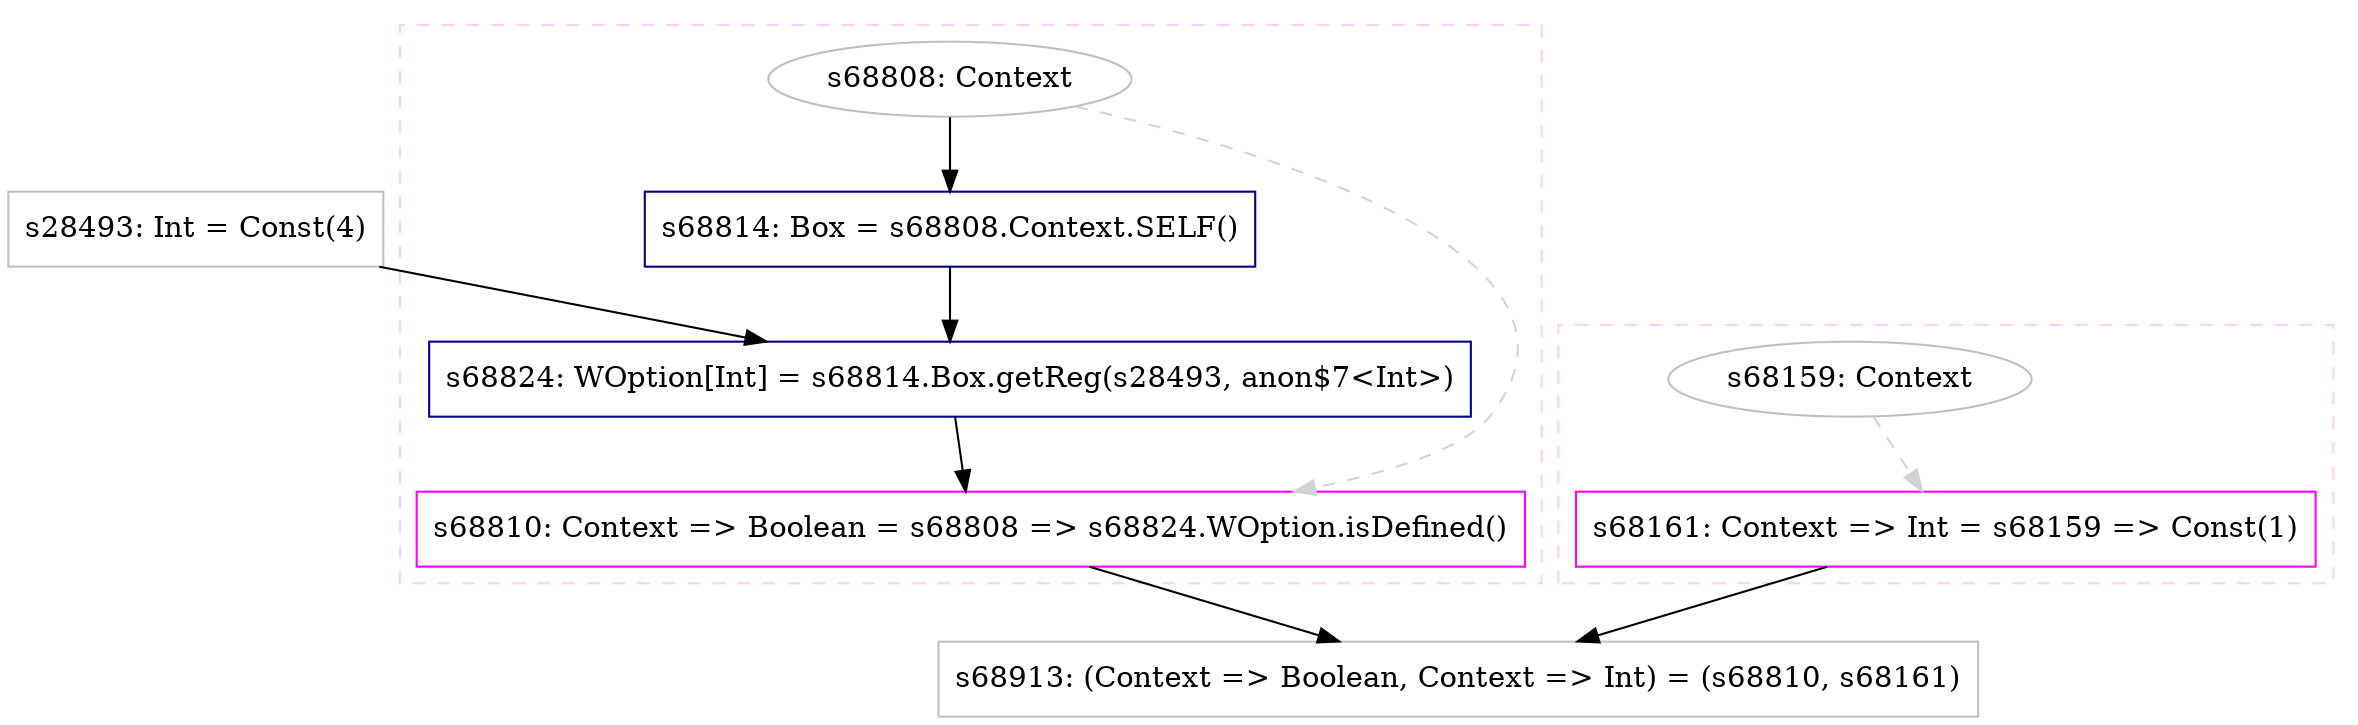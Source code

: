 digraph "Extract2" {
concentrate=true
node [style=filled, fillcolor=orangered]

"s28493" [
label="s28493: Int = Const(4)"
shape=box, color=gray, tooltip="s28493:Int", style=filled, fillcolor=white
]
subgraph cluster_s68810 {
style=dashed; color="#FFCCFF"
"s68808" [
label="s68808: Context"
shape=oval, color=gray, tooltip="s68808:Context", style=filled, fillcolor=white
]
"s68810" [
label="s68810: Context => Boolean = s68808 => s68824.WOption.isDefined()"
shape=box, color=magenta, tooltip="s68810:Context => Boolean", style=filled, fillcolor=white
]
{rank=source; s68808}
"s68814" [
label="s68814: Box = s68808.Context.SELF()"
shape=box, color=darkblue, tooltip="s68814:Box", style=filled, fillcolor=white
]
"s68824" [
label="s68824: WOption[Int] = s68814.Box.getReg(s28493, anon$7<Int>)"
shape=box, color=darkblue, tooltip="s68824:WOption[Int]", style=filled, fillcolor=white
]
{rank=sink; s68810}
}
subgraph cluster_s68161 {
style=dashed; color="#FFCCFF"
"s68159" [
label="s68159: Context"
shape=oval, color=gray, tooltip="s68159:Context", style=filled, fillcolor=white
]
"s68161" [
label="s68161: Context => Int = s68159 => Const(1)"
shape=box, color=magenta, tooltip="s68161:Context => Int", style=filled, fillcolor=white
]
{rank=source; s68159}
{rank=sink; s68161}
}
"s68913" [
label="s68913: (Context => Boolean, Context => Int) = (s68810, s68161)"
shape=box, color=gray, tooltip="s68913:(Context => Boolean, Context => Int)", style=filled, fillcolor=white
]
"s68810" -> "s68913" [style=solid]
"s68161" -> "s68913" [style=solid]
"s68159" -> "s68161" [style=dashed, color=lightgray, weight=0]
"s68808" -> "s68814" [style=solid]
"s68808" -> "s68810" [style=dashed, color=lightgray, weight=0]
"s68824" -> "s68810" [style=solid]
"s68814" -> "s68824" [style=solid]
"s28493" -> "s68824" [style=solid]
}
